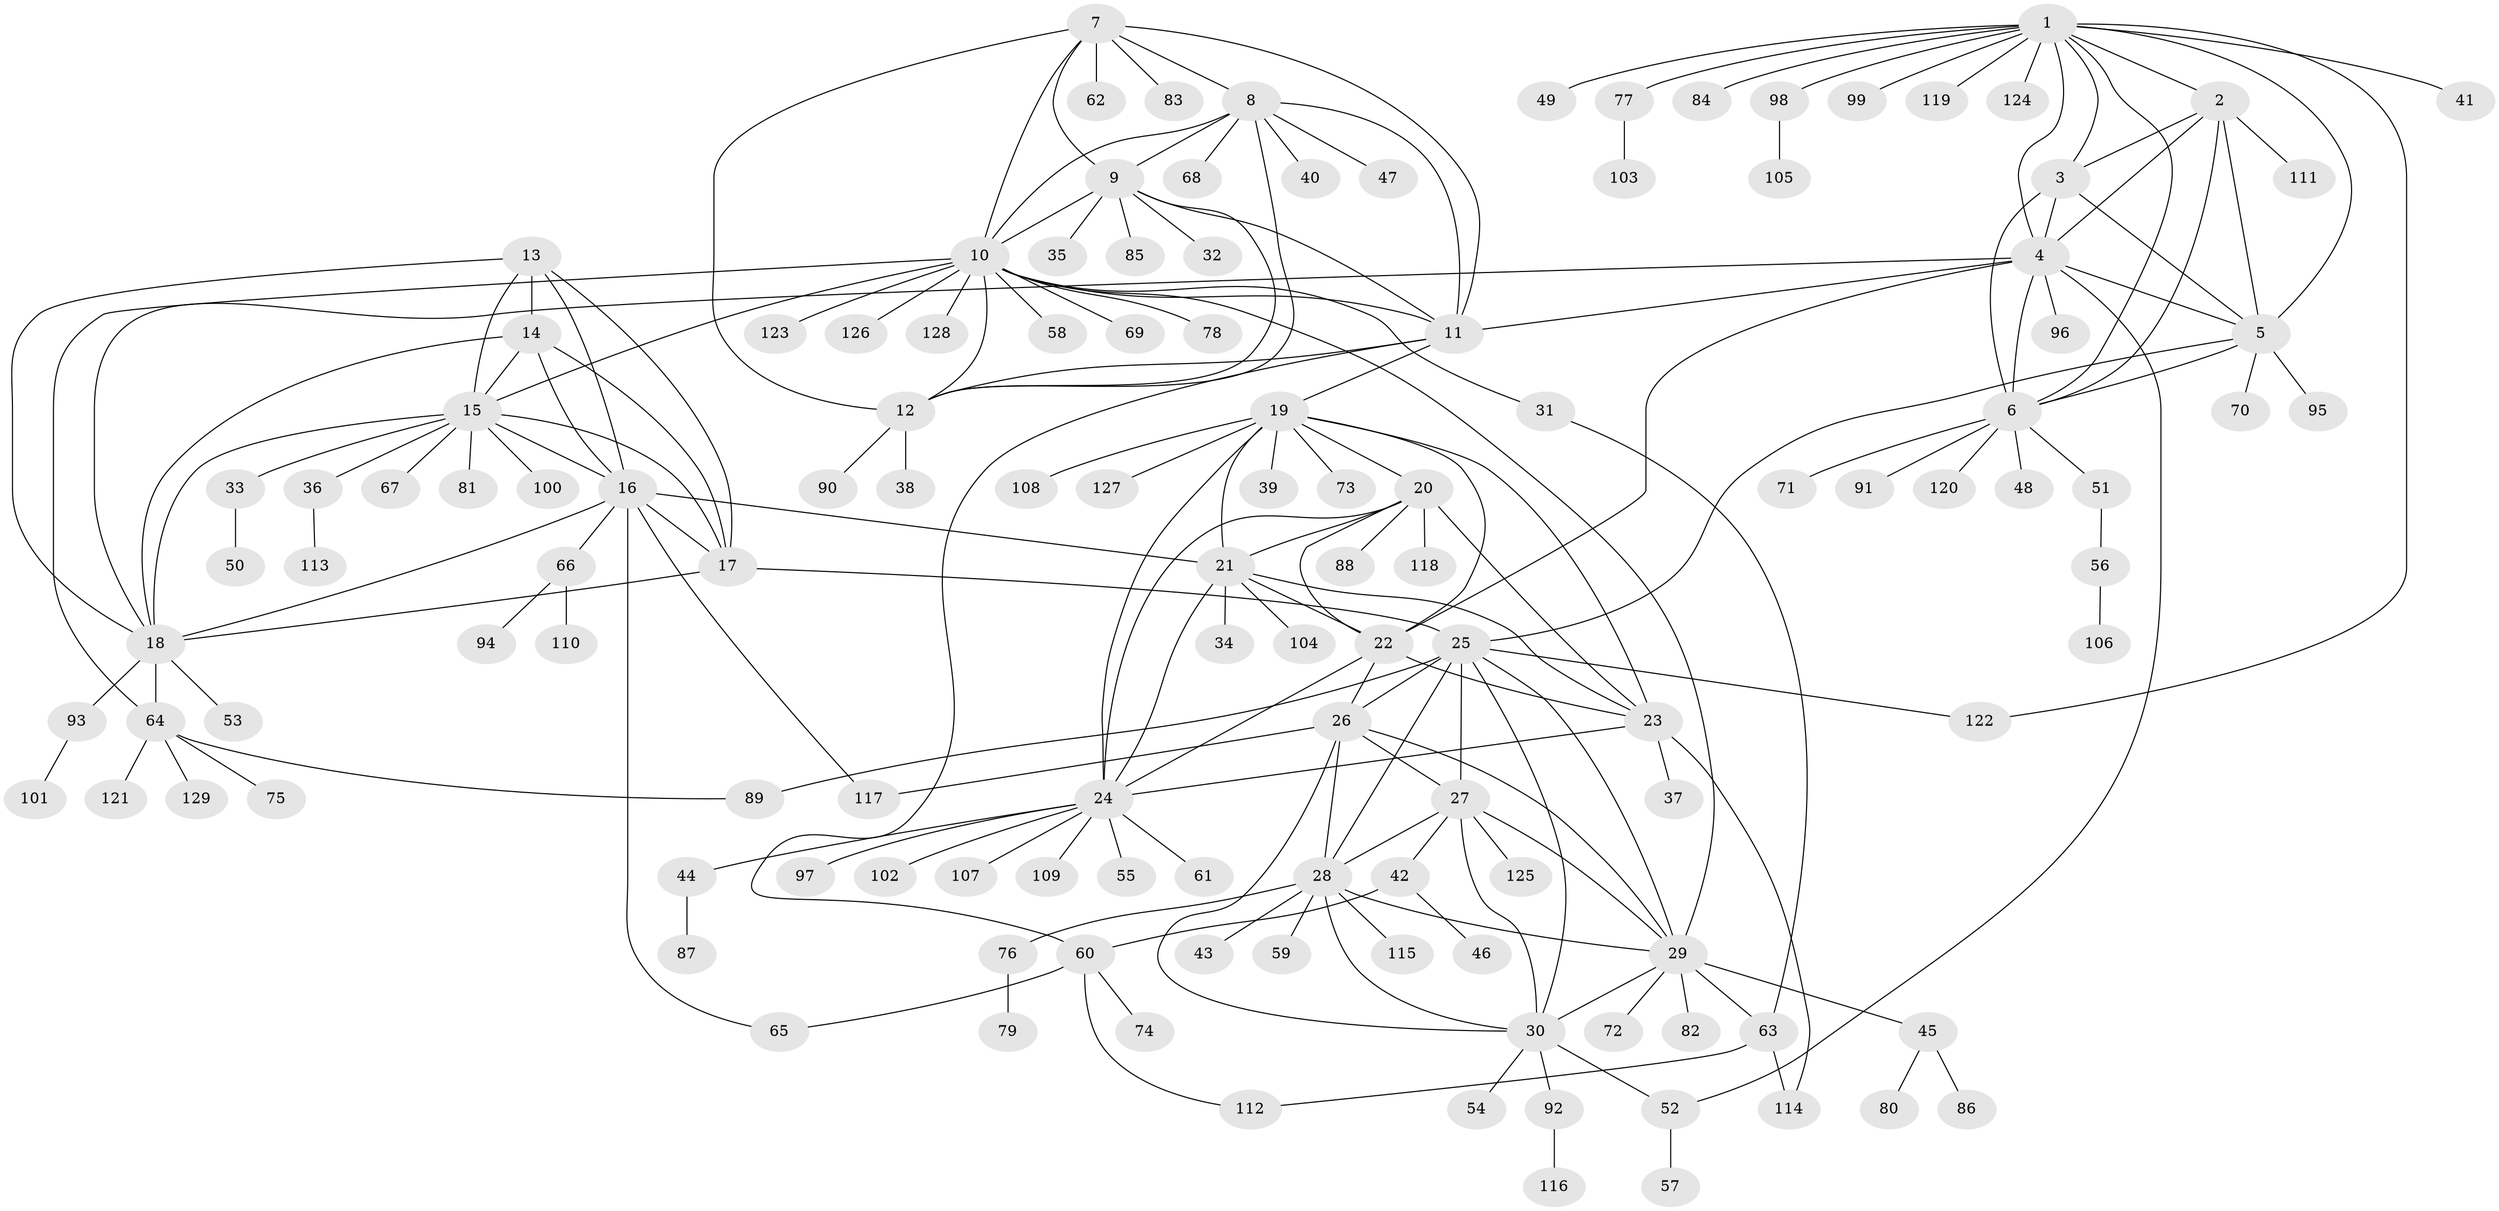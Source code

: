 // coarse degree distribution, {12: 0.015625, 5: 0.046875, 4: 0.078125, 9: 0.015625, 14: 0.015625, 7: 0.046875, 8: 0.078125, 15: 0.015625, 3: 0.015625, 2: 0.0625, 1: 0.609375}
// Generated by graph-tools (version 1.1) at 2025/19/03/04/25 18:19:27]
// undirected, 129 vertices, 194 edges
graph export_dot {
graph [start="1"]
  node [color=gray90,style=filled];
  1;
  2;
  3;
  4;
  5;
  6;
  7;
  8;
  9;
  10;
  11;
  12;
  13;
  14;
  15;
  16;
  17;
  18;
  19;
  20;
  21;
  22;
  23;
  24;
  25;
  26;
  27;
  28;
  29;
  30;
  31;
  32;
  33;
  34;
  35;
  36;
  37;
  38;
  39;
  40;
  41;
  42;
  43;
  44;
  45;
  46;
  47;
  48;
  49;
  50;
  51;
  52;
  53;
  54;
  55;
  56;
  57;
  58;
  59;
  60;
  61;
  62;
  63;
  64;
  65;
  66;
  67;
  68;
  69;
  70;
  71;
  72;
  73;
  74;
  75;
  76;
  77;
  78;
  79;
  80;
  81;
  82;
  83;
  84;
  85;
  86;
  87;
  88;
  89;
  90;
  91;
  92;
  93;
  94;
  95;
  96;
  97;
  98;
  99;
  100;
  101;
  102;
  103;
  104;
  105;
  106;
  107;
  108;
  109;
  110;
  111;
  112;
  113;
  114;
  115;
  116;
  117;
  118;
  119;
  120;
  121;
  122;
  123;
  124;
  125;
  126;
  127;
  128;
  129;
  1 -- 2;
  1 -- 3;
  1 -- 4;
  1 -- 5;
  1 -- 6;
  1 -- 41;
  1 -- 49;
  1 -- 77;
  1 -- 84;
  1 -- 98;
  1 -- 99;
  1 -- 119;
  1 -- 122;
  1 -- 124;
  2 -- 3;
  2 -- 4;
  2 -- 5;
  2 -- 6;
  2 -- 111;
  3 -- 4;
  3 -- 5;
  3 -- 6;
  4 -- 5;
  4 -- 6;
  4 -- 11;
  4 -- 18;
  4 -- 22;
  4 -- 52;
  4 -- 96;
  5 -- 6;
  5 -- 25;
  5 -- 70;
  5 -- 95;
  6 -- 48;
  6 -- 51;
  6 -- 71;
  6 -- 91;
  6 -- 120;
  7 -- 8;
  7 -- 9;
  7 -- 10;
  7 -- 11;
  7 -- 12;
  7 -- 62;
  7 -- 83;
  8 -- 9;
  8 -- 10;
  8 -- 11;
  8 -- 12;
  8 -- 40;
  8 -- 47;
  8 -- 68;
  9 -- 10;
  9 -- 11;
  9 -- 12;
  9 -- 32;
  9 -- 35;
  9 -- 85;
  10 -- 11;
  10 -- 12;
  10 -- 15;
  10 -- 29;
  10 -- 31;
  10 -- 58;
  10 -- 64;
  10 -- 69;
  10 -- 78;
  10 -- 123;
  10 -- 126;
  10 -- 128;
  11 -- 12;
  11 -- 19;
  11 -- 60;
  12 -- 38;
  12 -- 90;
  13 -- 14;
  13 -- 15;
  13 -- 16;
  13 -- 17;
  13 -- 18;
  14 -- 15;
  14 -- 16;
  14 -- 17;
  14 -- 18;
  15 -- 16;
  15 -- 17;
  15 -- 18;
  15 -- 33;
  15 -- 36;
  15 -- 67;
  15 -- 81;
  15 -- 100;
  16 -- 17;
  16 -- 18;
  16 -- 21;
  16 -- 65;
  16 -- 66;
  16 -- 117;
  17 -- 18;
  17 -- 25;
  18 -- 53;
  18 -- 64;
  18 -- 93;
  19 -- 20;
  19 -- 21;
  19 -- 22;
  19 -- 23;
  19 -- 24;
  19 -- 39;
  19 -- 73;
  19 -- 108;
  19 -- 127;
  20 -- 21;
  20 -- 22;
  20 -- 23;
  20 -- 24;
  20 -- 88;
  20 -- 118;
  21 -- 22;
  21 -- 23;
  21 -- 24;
  21 -- 34;
  21 -- 104;
  22 -- 23;
  22 -- 24;
  22 -- 26;
  23 -- 24;
  23 -- 37;
  23 -- 114;
  24 -- 44;
  24 -- 55;
  24 -- 61;
  24 -- 97;
  24 -- 102;
  24 -- 107;
  24 -- 109;
  25 -- 26;
  25 -- 27;
  25 -- 28;
  25 -- 29;
  25 -- 30;
  25 -- 89;
  25 -- 122;
  26 -- 27;
  26 -- 28;
  26 -- 29;
  26 -- 30;
  26 -- 117;
  27 -- 28;
  27 -- 29;
  27 -- 30;
  27 -- 42;
  27 -- 125;
  28 -- 29;
  28 -- 30;
  28 -- 43;
  28 -- 59;
  28 -- 76;
  28 -- 115;
  29 -- 30;
  29 -- 45;
  29 -- 63;
  29 -- 72;
  29 -- 82;
  30 -- 52;
  30 -- 54;
  30 -- 92;
  31 -- 63;
  33 -- 50;
  36 -- 113;
  42 -- 46;
  42 -- 60;
  44 -- 87;
  45 -- 80;
  45 -- 86;
  51 -- 56;
  52 -- 57;
  56 -- 106;
  60 -- 65;
  60 -- 74;
  60 -- 112;
  63 -- 112;
  63 -- 114;
  64 -- 75;
  64 -- 89;
  64 -- 121;
  64 -- 129;
  66 -- 94;
  66 -- 110;
  76 -- 79;
  77 -- 103;
  92 -- 116;
  93 -- 101;
  98 -- 105;
}
